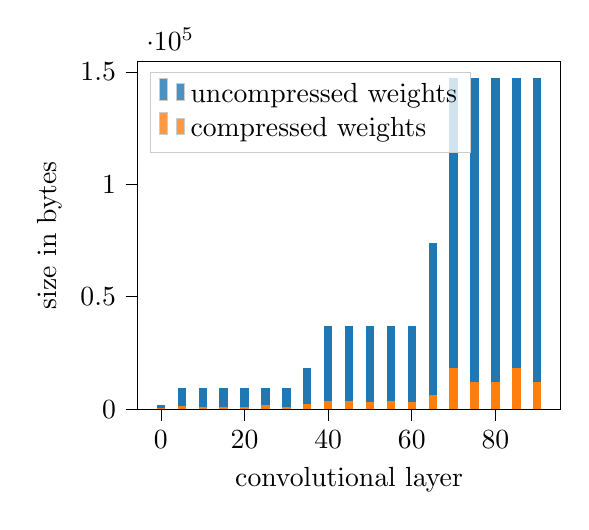 % This file was created with tikzplotlib v0.10.1.
\begin{tikzpicture}

\definecolor{darkgray176}{RGB}{176,176,176}
\definecolor{darkorange25512714}{RGB}{255,127,14}
\definecolor{lightgray204}{RGB}{204,204,204}
\definecolor{steelblue31119180}{RGB}{31,119,180}

\begin{axis}[
height=6cm,
legend cell align={left},
legend style={
  fill opacity=0.8,
  draw opacity=1,
  text opacity=1,
  at={(0.03,0.97)},
  anchor=north west,
  draw=lightgray204
},
tick align=outside,
tick pos=left,
x grid style={darkgray176},
xlabel={convolutional layer},
xmin=-5.6, xmax=95.6,
xtick style={color=black},
y grid style={darkgray176},
ylabel={size in bytes},
ymin=0.0, ymax=154828.8,
ytick style={color=black}
]
\draw[draw=none,fill=steelblue31119180] (axis cs:-1.0,0.0) rectangle (axis cs:1.0,1728.0);
\addlegendimage{ybar,ybar legend,draw=none,fill=steelblue31119180}
\addlegendentry{uncompressed weights}

\draw[draw=none,fill=steelblue31119180] (axis cs:4.0,0.0) rectangle (axis cs:6.0,9216.0);
\draw[draw=none,fill=steelblue31119180] (axis cs:9.0,0.0) rectangle (axis cs:11.0,9216.0);
\draw[draw=none,fill=steelblue31119180] (axis cs:14.0,0.0) rectangle (axis cs:16.0,9216.0);
\draw[draw=none,fill=steelblue31119180] (axis cs:19.0,0.0) rectangle (axis cs:21.0,9216.0);
\draw[draw=none,fill=steelblue31119180] (axis cs:24.0,0.0) rectangle (axis cs:26.0,9216.0);
\draw[draw=none,fill=steelblue31119180] (axis cs:29.0,0.0) rectangle (axis cs:31.0,9216.0);
\draw[draw=none,fill=steelblue31119180] (axis cs:34.0,0.0) rectangle (axis cs:36.0,18432.0);
\draw[draw=none,fill=steelblue31119180] (axis cs:39.0,0.0) rectangle (axis cs:41.0,36864.0);
\draw[draw=none,fill=steelblue31119180] (axis cs:44.0,0.0) rectangle (axis cs:46.0,36864.0);
\draw[draw=none,fill=steelblue31119180] (axis cs:49.0,0.0) rectangle (axis cs:51.0,36864.0);
\draw[draw=none,fill=steelblue31119180] (axis cs:54.0,0.0) rectangle (axis cs:56.0,36864.0);
\draw[draw=none,fill=steelblue31119180] (axis cs:59.0,0.0) rectangle (axis cs:61.0,36864.0);
\draw[draw=none,fill=steelblue31119180] (axis cs:64.0,0.0) rectangle (axis cs:66.0,73728.0);
\draw[draw=none,fill=steelblue31119180] (axis cs:69.0,0.0) rectangle (axis cs:71.0,147456.0);
\draw[draw=none,fill=steelblue31119180] (axis cs:74.0,0.0) rectangle (axis cs:76.0,147456.0);
\draw[draw=none,fill=steelblue31119180] (axis cs:79.0,0.0) rectangle (axis cs:81.0,147456.0);
\draw[draw=none,fill=steelblue31119180] (axis cs:84.0,0.0) rectangle (axis cs:86.0,147456.0);
\draw[draw=none,fill=steelblue31119180] (axis cs:89.0,0.0) rectangle (axis cs:91.0,147456.0);
\draw[draw=none,fill=darkorange25512714] (axis cs:-1.0,0.0) rectangle (axis cs:1.0,556.0);
\addlegendimage{ybar,ybar legend,draw=none,fill=darkorange25512714}
\addlegendentry{compressed weights}

\draw[draw=none,fill=darkorange25512714] (axis cs:4.0,0.0) rectangle (axis cs:6.0,1512.0);
\draw[draw=none,fill=darkorange25512714] (axis cs:9.0,0.0) rectangle (axis cs:11.0,992.0);
\draw[draw=none,fill=darkorange25512714] (axis cs:14.0,0.0) rectangle (axis cs:16.0,1132.0);
\draw[draw=none,fill=darkorange25512714] (axis cs:19.0,0.0) rectangle (axis cs:21.0,1132.0);
\draw[draw=none,fill=darkorange25512714] (axis cs:24.0,0.0) rectangle (axis cs:26.0,2032.0);
\draw[draw=none,fill=darkorange25512714] (axis cs:29.0,0.0) rectangle (axis cs:31.0,1132.0);
\draw[draw=none,fill=darkorange25512714] (axis cs:34.0,0.0) rectangle (axis cs:36.0,2284.0);
\draw[draw=none,fill=darkorange25512714] (axis cs:39.0,0.0) rectangle (axis cs:41.0,3568.0);
\draw[draw=none,fill=darkorange25512714] (axis cs:44.0,0.0) rectangle (axis cs:46.0,3568.0);
\draw[draw=none,fill=darkorange25512714] (axis cs:49.0,0.0) rectangle (axis cs:51.0,3048.0);
\draw[draw=none,fill=darkorange25512714] (axis cs:54.0,0.0) rectangle (axis cs:56.0,3568.0);
\draw[draw=none,fill=darkorange25512714] (axis cs:59.0,0.0) rectangle (axis cs:61.0,3048.0);
\draw[draw=none,fill=darkorange25512714] (axis cs:64.0,0.0) rectangle (axis cs:66.0,6136.0);
\draw[draw=none,fill=darkorange25512714] (axis cs:69.0,0.0) rectangle (axis cs:71.0,18408.0);
\draw[draw=none,fill=darkorange25512714] (axis cs:74.0,0.0) rectangle (axis cs:76.0,12272.0);
\draw[draw=none,fill=darkorange25512714] (axis cs:79.0,0.0) rectangle (axis cs:81.0,12272.0);
\draw[draw=none,fill=darkorange25512714] (axis cs:84.0,0.0) rectangle (axis cs:86.0,18408.0);
\draw[draw=none,fill=darkorange25512714] (axis cs:89.0,0.0) rectangle (axis cs:91.0,12272.0);
\end{axis}

\end{tikzpicture}
